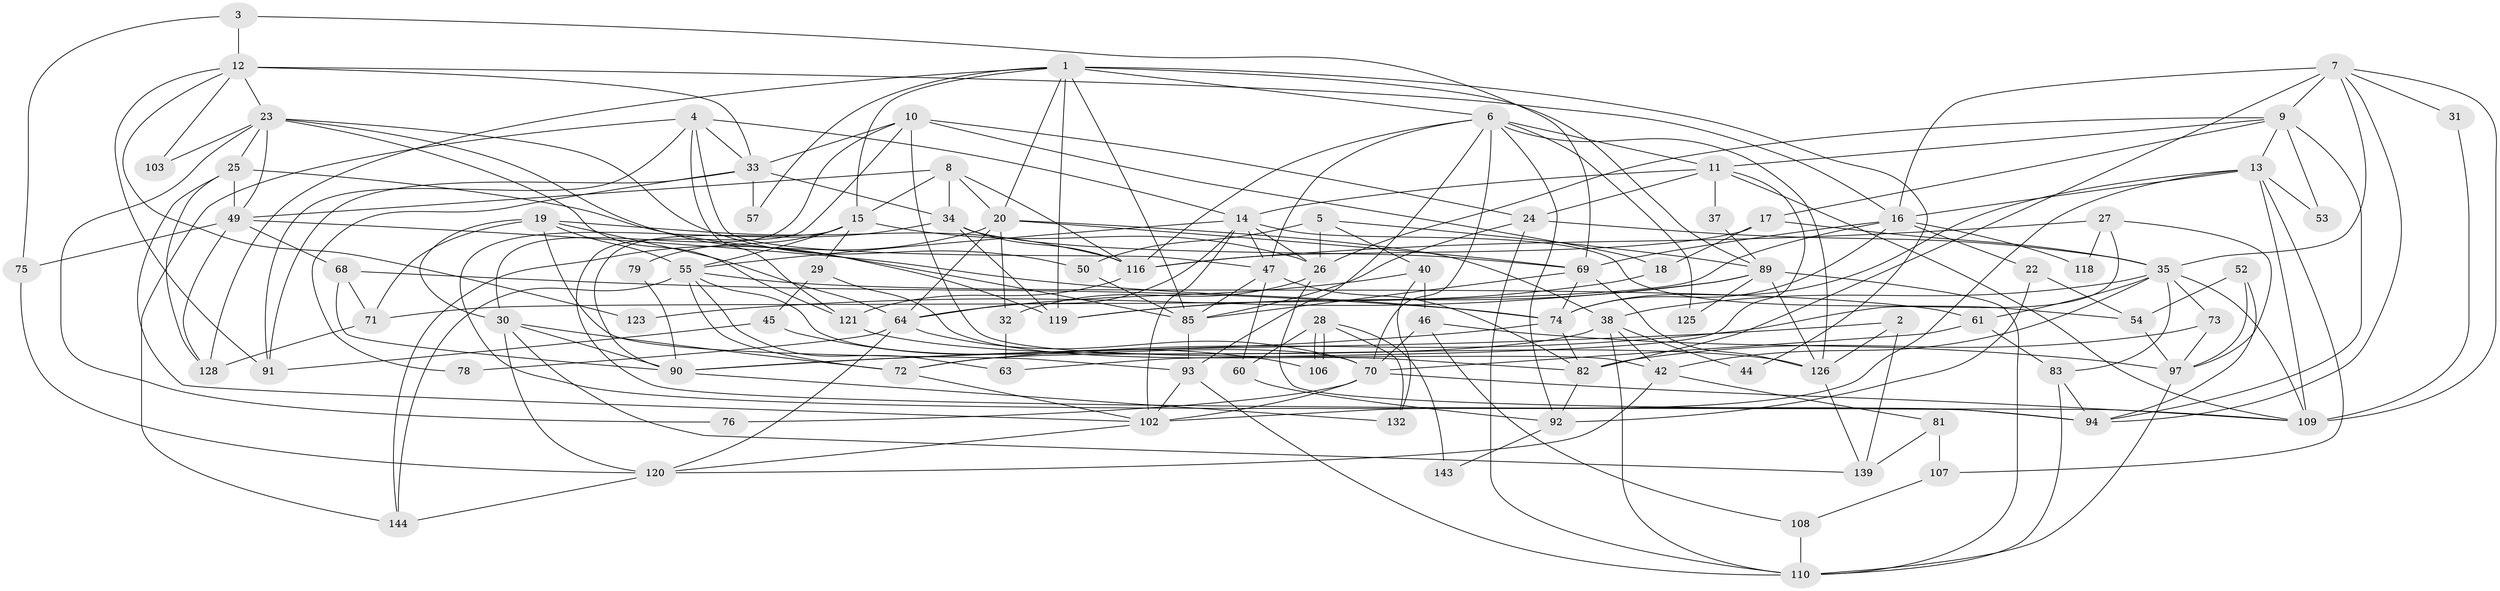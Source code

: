 // Generated by graph-tools (version 1.1) at 2025/24/03/03/25 07:24:01]
// undirected, 95 vertices, 232 edges
graph export_dot {
graph [start="1"]
  node [color=gray90,style=filled];
  1 [super="+138"];
  2;
  3;
  4 [super="+39"];
  5;
  6 [super="+36"];
  7 [super="+141"];
  8 [super="+41"];
  9 [super="+101"];
  10 [super="+112"];
  11 [super="+66"];
  12 [super="+65"];
  13 [super="+130"];
  14 [super="+127"];
  15 [super="+21"];
  16 [super="+134"];
  17;
  18;
  19 [super="+88"];
  20 [super="+51"];
  22;
  23 [super="+67"];
  24 [super="+58"];
  25 [super="+59"];
  26 [super="+43"];
  27;
  28;
  29;
  30 [super="+114"];
  31;
  32;
  33 [super="+86"];
  34 [super="+96"];
  35 [super="+113"];
  37;
  38 [super="+80"];
  40 [super="+62"];
  42 [super="+48"];
  44;
  45;
  46;
  47 [super="+95"];
  49 [super="+56"];
  50;
  52;
  53;
  54;
  55 [super="+137"];
  57;
  60;
  61 [super="+87"];
  63 [super="+133"];
  64 [super="+84"];
  68;
  69 [super="+77"];
  70 [super="+100"];
  71 [super="+117"];
  72 [super="+111"];
  73 [super="+122"];
  74 [super="+131"];
  75 [super="+104"];
  76;
  78;
  79;
  81;
  82;
  83;
  85;
  89 [super="+140"];
  90 [super="+142"];
  91;
  92 [super="+105"];
  93 [super="+99"];
  94;
  97 [super="+98"];
  102 [super="+124"];
  103;
  106;
  107;
  108;
  109 [super="+115"];
  110 [super="+136"];
  116 [super="+135"];
  118;
  119;
  120;
  121;
  123;
  125;
  126 [super="+129"];
  128;
  132;
  139;
  143;
  144;
  1 -- 85;
  1 -- 128;
  1 -- 20;
  1 -- 119;
  1 -- 57;
  1 -- 44;
  1 -- 89;
  1 -- 6;
  1 -- 15;
  2 -- 90;
  2 -- 126;
  2 -- 139;
  3 -- 69;
  3 -- 12;
  3 -- 75;
  4 -- 47;
  4 -- 91;
  4 -- 144;
  4 -- 33;
  4 -- 121;
  4 -- 14;
  5 -- 50;
  5 -- 89;
  5 -- 40;
  5 -- 26;
  6 -- 116;
  6 -- 11;
  6 -- 92;
  6 -- 93;
  6 -- 125;
  6 -- 126;
  6 -- 70;
  6 -- 47;
  7 -- 82;
  7 -- 9 [weight=2];
  7 -- 35;
  7 -- 16;
  7 -- 109;
  7 -- 94;
  7 -- 31;
  8 -- 20;
  8 -- 116;
  8 -- 34;
  8 -- 15;
  8 -- 49;
  9 -- 11;
  9 -- 17;
  9 -- 53;
  9 -- 26;
  9 -- 13;
  9 -- 94;
  10 -- 24;
  10 -- 30;
  10 -- 42;
  10 -- 109;
  10 -- 33;
  10 -- 18;
  11 -- 24;
  11 -- 37;
  11 -- 14;
  11 -- 63;
  11 -- 109;
  12 -- 16;
  12 -- 103;
  12 -- 33;
  12 -- 91;
  12 -- 123;
  12 -- 23;
  13 -- 107;
  13 -- 16;
  13 -- 53;
  13 -- 74;
  13 -- 109;
  13 -- 102;
  14 -- 55;
  14 -- 54;
  14 -- 64;
  14 -- 47;
  14 -- 26;
  14 -- 102;
  15 -- 55;
  15 -- 26;
  15 -- 90;
  15 -- 29;
  15 -- 79;
  16 -- 22;
  16 -- 69;
  16 -- 118;
  16 -- 71;
  16 -- 74;
  17 -- 18;
  17 -- 116;
  17 -- 35;
  18 -- 119;
  19 -- 55;
  19 -- 93;
  19 -- 116;
  19 -- 64;
  19 -- 30;
  19 -- 71;
  20 -- 32;
  20 -- 64;
  20 -- 144;
  20 -- 38;
  20 -- 69;
  22 -- 54;
  22 -- 92;
  23 -- 119;
  23 -- 25;
  23 -- 50;
  23 -- 103;
  23 -- 121;
  23 -- 76;
  23 -- 49;
  24 -- 85;
  24 -- 35;
  24 -- 110;
  25 -- 128;
  25 -- 85;
  25 -- 102;
  25 -- 49;
  26 -- 94;
  26 -- 32;
  27 -- 118;
  27 -- 116;
  27 -- 97;
  27 -- 72;
  28 -- 132;
  28 -- 106;
  28 -- 106;
  28 -- 60;
  28 -- 143;
  29 -- 82;
  29 -- 45;
  30 -- 139;
  30 -- 90;
  30 -- 72 [weight=2];
  30 -- 120;
  31 -- 109;
  32 -- 63;
  33 -- 78;
  33 -- 91;
  33 -- 57;
  33 -- 34;
  34 -- 116;
  34 -- 69;
  34 -- 119;
  34 -- 94;
  35 -- 109;
  35 -- 38;
  35 -- 42;
  35 -- 83;
  35 -- 73;
  35 -- 61;
  37 -- 89;
  38 -- 72;
  38 -- 42;
  38 -- 44;
  38 -- 110;
  40 -- 132;
  40 -- 64;
  40 -- 46;
  42 -- 120;
  42 -- 81;
  45 -- 91;
  45 -- 106;
  46 -- 70;
  46 -- 108;
  46 -- 97;
  47 -- 82;
  47 -- 60;
  47 -- 85;
  49 -- 128;
  49 -- 68;
  49 -- 75;
  49 -- 74;
  50 -- 85;
  52 -- 94;
  52 -- 54;
  52 -- 97;
  54 -- 97;
  55 -- 61;
  55 -- 144;
  55 -- 72;
  55 -- 70;
  55 -- 63;
  60 -- 92;
  61 -- 83;
  61 -- 70;
  64 -- 120;
  64 -- 78;
  64 -- 70;
  68 -- 71;
  68 -- 90;
  68 -- 74;
  69 -- 85;
  69 -- 74;
  69 -- 126;
  70 -- 102;
  70 -- 109;
  70 -- 76;
  71 -- 128 [weight=2];
  72 -- 102;
  73 -- 82;
  73 -- 97;
  74 -- 90;
  74 -- 82;
  75 -- 120;
  79 -- 90;
  81 -- 139;
  81 -- 107;
  82 -- 92;
  83 -- 94;
  83 -- 110;
  85 -- 93;
  89 -- 119;
  89 -- 123;
  89 -- 125;
  89 -- 126;
  89 -- 110;
  90 -- 132;
  92 -- 143;
  93 -- 110;
  93 -- 102;
  97 -- 110;
  102 -- 120;
  107 -- 108;
  108 -- 110;
  116 -- 121;
  120 -- 144;
  121 -- 126;
  126 -- 139;
}

